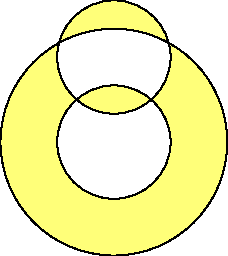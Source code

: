 size(0,0);

path pt1=scale(2cm)*unitcircle;
path pt2=scale(1cm)*unitcircle;
path pt3=shift(0,1.5cm)*pt2;

filldraw(pt1^^pt2^^pt3,evenodd+yellow+.9white);
